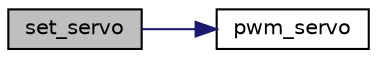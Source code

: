 digraph "set_servo"
{
  edge [fontname="Helvetica",fontsize="10",labelfontname="Helvetica",labelfontsize="10"];
  node [fontname="Helvetica",fontsize="10",shape=record];
  rankdir="LR";
  Node1 [label="set_servo",height=0.2,width=0.4,color="black", fillcolor="grey75", style="filled" fontcolor="black"];
  Node1 -> Node2 [color="midnightblue",fontsize="10",style="solid",fontname="Helvetica"];
  Node2 [label="pwm_servo",height=0.2,width=0.4,color="black", fillcolor="white", style="filled",URL="$shared_2sonar_8c.html#a58495e4ae9f36f8f7acbca793a9477c7"];
}
